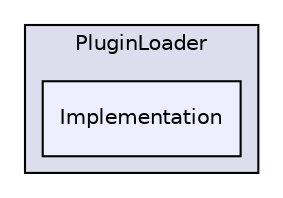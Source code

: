digraph "D:/Work/Programmieren/Java/D-MARLA/Implementation/R_Components/PluginLoader/src/PluginLoader/Implementation" {
  compound=true
  node [ fontsize="10", fontname="Helvetica"];
  edge [ labelfontsize="10", labelfontname="Helvetica"];
  subgraph clusterdir_4e6bcb78990bd1af2deaf6d974f51128 {
    graph [ bgcolor="#ddddee", pencolor="black", label="PluginLoader" fontname="Helvetica", fontsize="10", URL="dir_4e6bcb78990bd1af2deaf6d974f51128.html"]
  dir_249388ccf86e030ca513b518a51ff4e6 [shape=box, label="Implementation", style="filled", fillcolor="#eeeeff", pencolor="black", URL="dir_249388ccf86e030ca513b518a51ff4e6.html"];
  }
}
